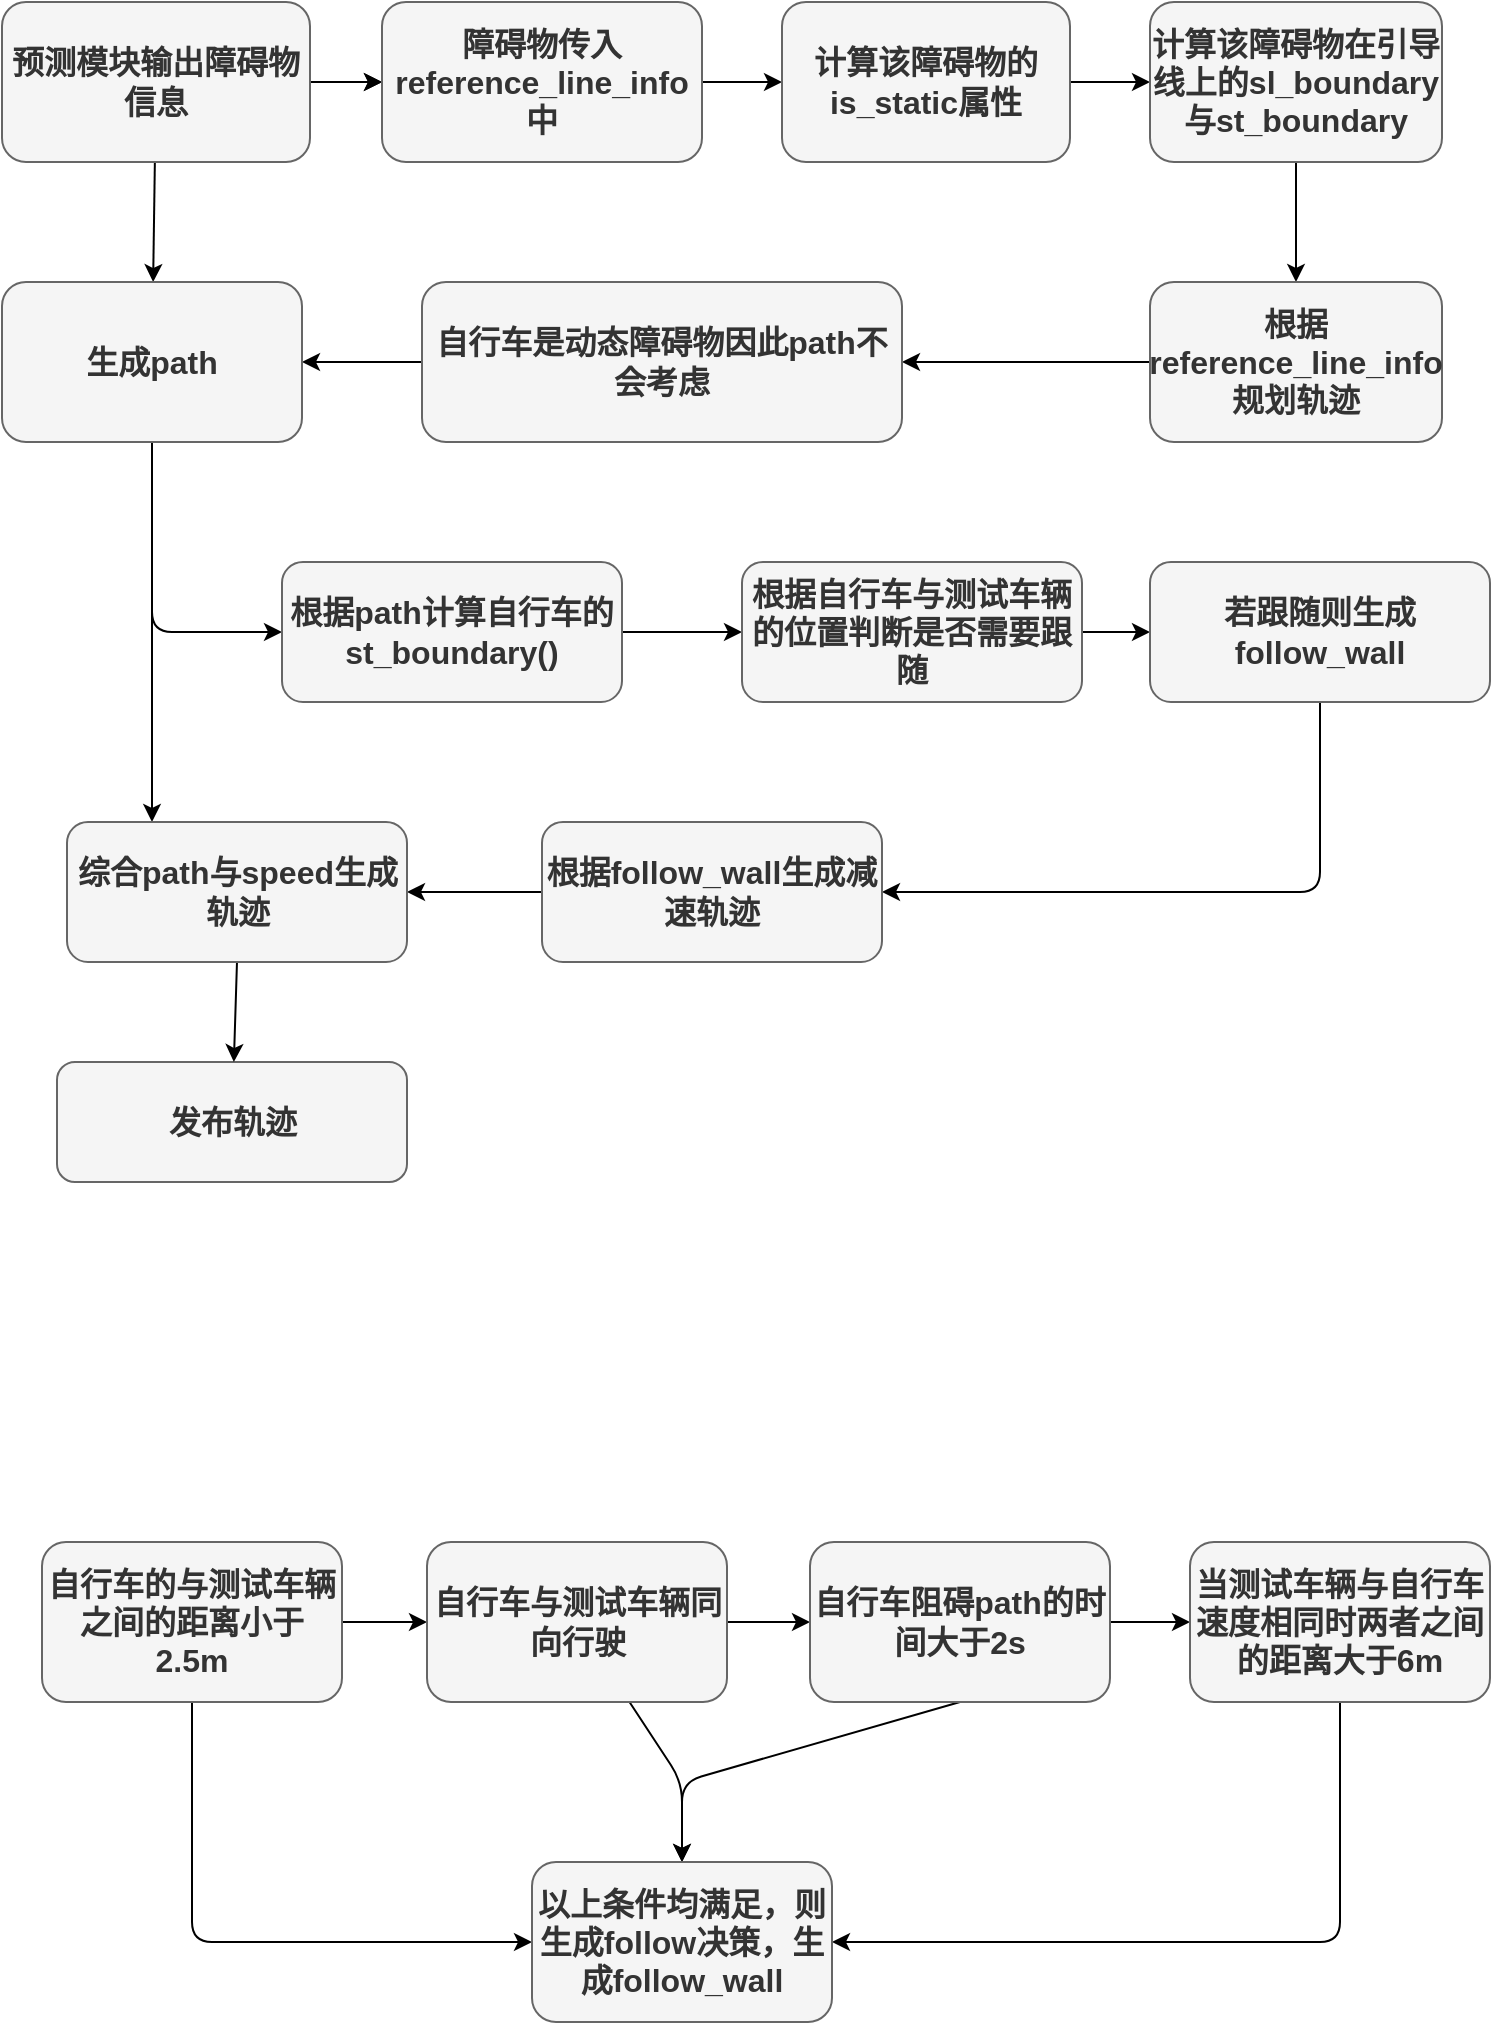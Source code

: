 <mxfile>
    <diagram id="BLybuQl3m39cjn3AlaCl" name="第 1 页">
        <mxGraphModel dx="1229" dy="863" grid="1" gridSize="10" guides="1" tooltips="1" connect="1" arrows="1" fold="1" page="1" pageScale="1" pageWidth="827" pageHeight="1169" background="#FFFFFF" math="0" shadow="0">
            <root>
                <mxCell id="0"/>
                <mxCell id="1" parent="0"/>
                <mxCell id="26" style="edgeStyle=none;html=1;exitX=1;exitY=0.5;exitDx=0;exitDy=0;entryX=0;entryY=0.5;entryDx=0;entryDy=0;" parent="1" source="2" target="3" edge="1">
                    <mxGeometry relative="1" as="geometry"/>
                </mxCell>
                <mxCell id="64" value="" style="edgeStyle=none;html=1;fontFamily=Helvetica;fontSize=16;fontColor=#000000;" parent="1" source="2" target="8" edge="1">
                    <mxGeometry relative="1" as="geometry"/>
                </mxCell>
                <mxCell id="65" value="" style="edgeStyle=none;html=1;fontFamily=Helvetica;fontSize=16;fontColor=#000000;strokeColor=#000000;jumpSize=6;arcSize=20;" parent="1" source="2" target="3" edge="1">
                    <mxGeometry relative="1" as="geometry"/>
                </mxCell>
                <mxCell id="2" value="&lt;b&gt;&lt;font style=&quot;font-size: 16px&quot;&gt;预测模块输出障碍物信息&lt;/font&gt;&lt;/b&gt;" style="rounded=1;whiteSpace=wrap;html=1;fillColor=#f5f5f5;strokeColor=#666666;fontColor=#333333;" parent="1" vertex="1">
                    <mxGeometry x="50" y="90" width="154" height="80" as="geometry"/>
                </mxCell>
                <mxCell id="27" style="edgeStyle=none;html=1;exitX=1;exitY=0.5;exitDx=0;exitDy=0;fontSize=16;strokeColor=#000000;fontColor=#000000;arcSize=20;" parent="1" source="3" target="4" edge="1">
                    <mxGeometry relative="1" as="geometry"/>
                </mxCell>
                <mxCell id="3" value="&lt;font style=&quot;font-size: 16px&quot;&gt;&lt;b&gt;障碍物传入reference_line_info中&lt;/b&gt;&lt;/font&gt;" style="rounded=1;whiteSpace=wrap;html=1;fillColor=#f5f5f5;strokeColor=#666666;fontColor=#333333;" parent="1" vertex="1">
                    <mxGeometry x="240" y="90" width="160" height="80" as="geometry"/>
                </mxCell>
                <mxCell id="28" style="edgeStyle=none;html=1;exitX=1;exitY=0.5;exitDx=0;exitDy=0;entryX=0;entryY=0.5;entryDx=0;entryDy=0;fontSize=16;strokeColor=#000000;fontColor=#000000;arcSize=20;" parent="1" source="4" target="5" edge="1">
                    <mxGeometry relative="1" as="geometry"/>
                </mxCell>
                <mxCell id="4" value="&lt;font style=&quot;font-size: 16px&quot;&gt;&lt;b&gt;计算该障碍物的is_static属性&lt;/b&gt;&lt;/font&gt;" style="rounded=1;whiteSpace=wrap;html=1;fillColor=#f5f5f5;strokeColor=#666666;fontColor=#333333;" parent="1" vertex="1">
                    <mxGeometry x="440" y="90" width="144" height="80" as="geometry"/>
                </mxCell>
                <mxCell id="29" style="edgeStyle=none;html=1;exitX=0.5;exitY=1;exitDx=0;exitDy=0;entryX=0.5;entryY=0;entryDx=0;entryDy=0;fontSize=16;strokeColor=#000000;fontColor=#000000;arcSize=20;" parent="1" source="5" target="6" edge="1">
                    <mxGeometry relative="1" as="geometry"/>
                </mxCell>
                <mxCell id="5" value="&lt;font style=&quot;font-size: 16px&quot;&gt;&lt;b&gt;计算该障碍物在引导线上的sl_boundary与st_boundary&lt;/b&gt;&lt;/font&gt;" style="rounded=1;whiteSpace=wrap;html=1;fillColor=#f5f5f5;strokeColor=#666666;fontColor=#333333;" parent="1" vertex="1">
                    <mxGeometry x="624" y="90" width="146" height="80" as="geometry"/>
                </mxCell>
                <mxCell id="31" style="edgeStyle=none;html=1;exitX=0;exitY=0.5;exitDx=0;exitDy=0;entryX=1;entryY=0.5;entryDx=0;entryDy=0;fontSize=16;strokeColor=#000000;fontColor=#000000;arcSize=20;" parent="1" source="6" target="7" edge="1">
                    <mxGeometry relative="1" as="geometry"/>
                </mxCell>
                <mxCell id="6" value="&lt;font style=&quot;font-size: 16px&quot;&gt;&lt;b&gt;根据reference_line_info规划轨迹&lt;/b&gt;&lt;/font&gt;" style="rounded=1;whiteSpace=wrap;html=1;fillColor=#f5f5f5;strokeColor=#666666;fontColor=#333333;" parent="1" vertex="1">
                    <mxGeometry x="624" y="230" width="146" height="80" as="geometry"/>
                </mxCell>
                <mxCell id="32" style="edgeStyle=none;html=1;exitX=0;exitY=0.5;exitDx=0;exitDy=0;entryX=1;entryY=0.5;entryDx=0;entryDy=0;fontSize=16;strokeColor=#000000;fontColor=#000000;arcSize=20;" parent="1" source="7" target="8" edge="1">
                    <mxGeometry relative="1" as="geometry"/>
                </mxCell>
                <mxCell id="7" value="&lt;span style=&quot;font-size: 16px&quot;&gt;&lt;b&gt;自行车是动态障碍物因此path不会考虑&lt;/b&gt;&lt;/span&gt;" style="rounded=1;whiteSpace=wrap;html=1;fillColor=#f5f5f5;strokeColor=#666666;fontColor=#333333;" parent="1" vertex="1">
                    <mxGeometry x="260" y="230" width="240" height="80" as="geometry"/>
                </mxCell>
                <mxCell id="79" style="edgeStyle=none;html=1;exitX=0.5;exitY=1;exitDx=0;exitDy=0;entryX=0;entryY=0.5;entryDx=0;entryDy=0;strokeColor=#000000;" parent="1" source="8" target="24" edge="1">
                    <mxGeometry relative="1" as="geometry">
                        <Array as="points">
                            <mxPoint x="125" y="405"/>
                        </Array>
                    </mxGeometry>
                </mxCell>
                <mxCell id="86" style="edgeStyle=none;html=1;exitX=0.5;exitY=1;exitDx=0;exitDy=0;entryX=0.25;entryY=0;entryDx=0;entryDy=0;strokeColor=#000000;" parent="1" source="8" target="84" edge="1">
                    <mxGeometry relative="1" as="geometry"/>
                </mxCell>
                <mxCell id="8" value="&lt;font style=&quot;font-size: 16px&quot;&gt;&lt;b&gt;生成path&lt;/b&gt;&lt;/font&gt;" style="whiteSpace=wrap;html=1;rounded=1;fillColor=#f5f5f5;strokeColor=#666666;fontColor=#333333;" parent="1" vertex="1">
                    <mxGeometry x="50" y="230" width="150" height="80" as="geometry"/>
                </mxCell>
                <mxCell id="80" style="edgeStyle=none;html=1;exitX=1;exitY=0.5;exitDx=0;exitDy=0;strokeColor=#000000;" parent="1" source="24" target="76" edge="1">
                    <mxGeometry relative="1" as="geometry"/>
                </mxCell>
                <mxCell id="24" value="&lt;span style=&quot;font-size: 16px&quot;&gt;&lt;b&gt;根据path计算自行车的st_boundary()&lt;/b&gt;&lt;/span&gt;" style="rounded=1;whiteSpace=wrap;html=1;fillColor=#f5f5f5;strokeColor=#666666;fontColor=#333333;" parent="1" vertex="1">
                    <mxGeometry x="190" y="370" width="170" height="70" as="geometry"/>
                </mxCell>
                <mxCell id="25" value="&lt;font style=&quot;font-size: 16px&quot;&gt;&lt;b&gt;发布轨迹&lt;/b&gt;&lt;/font&gt;" style="rounded=1;whiteSpace=wrap;html=1;fillColor=#f5f5f5;strokeColor=#666666;fontColor=#333333;" parent="1" vertex="1">
                    <mxGeometry x="77.5" y="620" width="175" height="60" as="geometry"/>
                </mxCell>
                <mxCell id="81" style="edgeStyle=none;html=1;exitX=1;exitY=0.5;exitDx=0;exitDy=0;entryX=0;entryY=0.5;entryDx=0;entryDy=0;strokeColor=#000000;" parent="1" source="76" target="77" edge="1">
                    <mxGeometry relative="1" as="geometry"/>
                </mxCell>
                <mxCell id="76" value="&lt;span style=&quot;font-size: 16px&quot;&gt;&lt;b&gt;根据自行车与测试车辆的位置判断是否需要跟随&lt;/b&gt;&lt;/span&gt;" style="rounded=1;whiteSpace=wrap;html=1;fillColor=#f5f5f5;strokeColor=#666666;fontColor=#333333;" parent="1" vertex="1">
                    <mxGeometry x="420" y="370" width="170" height="70" as="geometry"/>
                </mxCell>
                <mxCell id="82" style="edgeStyle=none;html=1;exitX=0.5;exitY=1;exitDx=0;exitDy=0;entryX=1;entryY=0.5;entryDx=0;entryDy=0;strokeColor=#000000;" parent="1" source="77" target="78" edge="1">
                    <mxGeometry relative="1" as="geometry">
                        <Array as="points">
                            <mxPoint x="709" y="535"/>
                        </Array>
                    </mxGeometry>
                </mxCell>
                <mxCell id="77" value="&lt;span style=&quot;font-size: 16px&quot;&gt;&lt;b&gt;若跟随则生成follow_wall&lt;/b&gt;&lt;/span&gt;" style="rounded=1;whiteSpace=wrap;html=1;fillColor=#f5f5f5;strokeColor=#666666;fontColor=#333333;" parent="1" vertex="1">
                    <mxGeometry x="624" y="370" width="170" height="70" as="geometry"/>
                </mxCell>
                <mxCell id="85" style="edgeStyle=none;html=1;exitX=0;exitY=0.5;exitDx=0;exitDy=0;entryX=1;entryY=0.5;entryDx=0;entryDy=0;strokeColor=#000000;" parent="1" source="78" target="84" edge="1">
                    <mxGeometry relative="1" as="geometry"/>
                </mxCell>
                <mxCell id="78" value="&lt;span style=&quot;font-size: 16px&quot;&gt;&lt;b&gt;根据follow_wall生成减速轨迹&lt;/b&gt;&lt;/span&gt;" style="rounded=1;whiteSpace=wrap;html=1;fillColor=#f5f5f5;strokeColor=#666666;fontColor=#333333;" parent="1" vertex="1">
                    <mxGeometry x="320" y="500" width="170" height="70" as="geometry"/>
                </mxCell>
                <mxCell id="87" style="edgeStyle=none;html=1;exitX=0.5;exitY=1;exitDx=0;exitDy=0;strokeColor=#000000;" parent="1" source="84" target="25" edge="1">
                    <mxGeometry relative="1" as="geometry"/>
                </mxCell>
                <mxCell id="84" value="&lt;span style=&quot;font-size: 16px&quot;&gt;&lt;b&gt;综合path与speed生成轨迹&lt;/b&gt;&lt;/span&gt;" style="rounded=1;whiteSpace=wrap;html=1;fillColor=#f5f5f5;strokeColor=#666666;fontColor=#333333;" parent="1" vertex="1">
                    <mxGeometry x="82.5" y="500" width="170" height="70" as="geometry"/>
                </mxCell>
                <mxCell id="114" style="edgeStyle=none;html=1;exitX=1;exitY=0.5;exitDx=0;exitDy=0;entryX=0;entryY=0.5;entryDx=0;entryDy=0;strokeColor=#000000;" edge="1" parent="1" source="109" target="110">
                    <mxGeometry relative="1" as="geometry"/>
                </mxCell>
                <mxCell id="117" style="edgeStyle=none;html=1;exitX=0.5;exitY=1;exitDx=0;exitDy=0;entryX=0;entryY=0.5;entryDx=0;entryDy=0;strokeColor=#000000;" edge="1" parent="1" source="109" target="113">
                    <mxGeometry relative="1" as="geometry">
                        <Array as="points">
                            <mxPoint x="145" y="1060"/>
                        </Array>
                    </mxGeometry>
                </mxCell>
                <mxCell id="109" value="&lt;b style=&quot;font-size: 16px&quot;&gt;自行车的与测试车辆之间的距离小于2.5m&lt;/b&gt;" style="rounded=1;whiteSpace=wrap;html=1;fontSize=12;fontColor=#333333;fillColor=#f5f5f5;strokeColor=#666666;" vertex="1" parent="1">
                    <mxGeometry x="70" y="860" width="150" height="80" as="geometry"/>
                </mxCell>
                <mxCell id="115" style="edgeStyle=none;html=1;exitX=1;exitY=0.5;exitDx=0;exitDy=0;entryX=0;entryY=0.5;entryDx=0;entryDy=0;strokeColor=#000000;" edge="1" parent="1" source="110" target="111">
                    <mxGeometry relative="1" as="geometry"/>
                </mxCell>
                <mxCell id="118" style="edgeStyle=none;html=1;entryX=0.5;entryY=0;entryDx=0;entryDy=0;strokeColor=#000000;" edge="1" parent="1" source="110" target="113">
                    <mxGeometry relative="1" as="geometry">
                        <Array as="points">
                            <mxPoint x="390" y="980"/>
                        </Array>
                    </mxGeometry>
                </mxCell>
                <mxCell id="110" value="&lt;b style=&quot;font-size: 16px&quot;&gt;自行车与测试车辆同向行驶&lt;/b&gt;" style="rounded=1;whiteSpace=wrap;html=1;fontSize=12;fontColor=#333333;fillColor=#f5f5f5;strokeColor=#666666;" vertex="1" parent="1">
                    <mxGeometry x="262.5" y="860" width="150" height="80" as="geometry"/>
                </mxCell>
                <mxCell id="116" style="edgeStyle=none;html=1;exitX=1;exitY=0.5;exitDx=0;exitDy=0;entryX=0;entryY=0.5;entryDx=0;entryDy=0;strokeColor=#000000;" edge="1" parent="1" source="111" target="112">
                    <mxGeometry relative="1" as="geometry"/>
                </mxCell>
                <mxCell id="119" style="edgeStyle=none;html=1;exitX=0.5;exitY=1;exitDx=0;exitDy=0;entryX=0.5;entryY=0;entryDx=0;entryDy=0;strokeColor=#000000;" edge="1" parent="1" source="111" target="113">
                    <mxGeometry relative="1" as="geometry">
                        <Array as="points">
                            <mxPoint x="390" y="980"/>
                        </Array>
                    </mxGeometry>
                </mxCell>
                <mxCell id="111" value="&lt;b style=&quot;font-size: 16px&quot;&gt;自行车阻碍path的时间大于2s&lt;/b&gt;" style="rounded=1;whiteSpace=wrap;html=1;fontSize=12;fontColor=#333333;fillColor=#f5f5f5;strokeColor=#666666;" vertex="1" parent="1">
                    <mxGeometry x="454" y="860" width="150" height="80" as="geometry"/>
                </mxCell>
                <mxCell id="120" style="edgeStyle=none;html=1;exitX=0.5;exitY=1;exitDx=0;exitDy=0;entryX=1;entryY=0.5;entryDx=0;entryDy=0;strokeColor=#000000;" edge="1" parent="1" source="112" target="113">
                    <mxGeometry relative="1" as="geometry">
                        <Array as="points">
                            <mxPoint x="719" y="1060"/>
                        </Array>
                    </mxGeometry>
                </mxCell>
                <mxCell id="112" value="&lt;b style=&quot;font-size: 16px&quot;&gt;当测试车辆与自行车速度相同时两者之间的距离大于6m&lt;/b&gt;" style="rounded=1;whiteSpace=wrap;html=1;fontSize=12;fontColor=#333333;fillColor=#f5f5f5;strokeColor=#666666;" vertex="1" parent="1">
                    <mxGeometry x="644" y="860" width="150" height="80" as="geometry"/>
                </mxCell>
                <mxCell id="113" value="&lt;span style=&quot;font-size: 16px&quot;&gt;&lt;b&gt;以上条件均满足，则生成follow决策，生成follow_wall&lt;/b&gt;&lt;/span&gt;" style="rounded=1;whiteSpace=wrap;html=1;fontSize=12;fontColor=#333333;fillColor=#f5f5f5;strokeColor=#666666;" vertex="1" parent="1">
                    <mxGeometry x="315" y="1020" width="150" height="80" as="geometry"/>
                </mxCell>
            </root>
        </mxGraphModel>
    </diagram>
</mxfile>